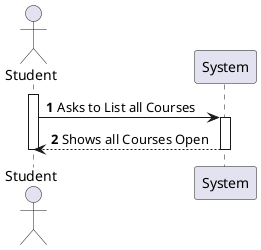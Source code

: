 @startuml
autonumber

autoactivate on

actor Student
activate Student


Student -> System: Asks to List all Courses
System --> Student: Shows all Courses Open

deactivate Student

@enduml
